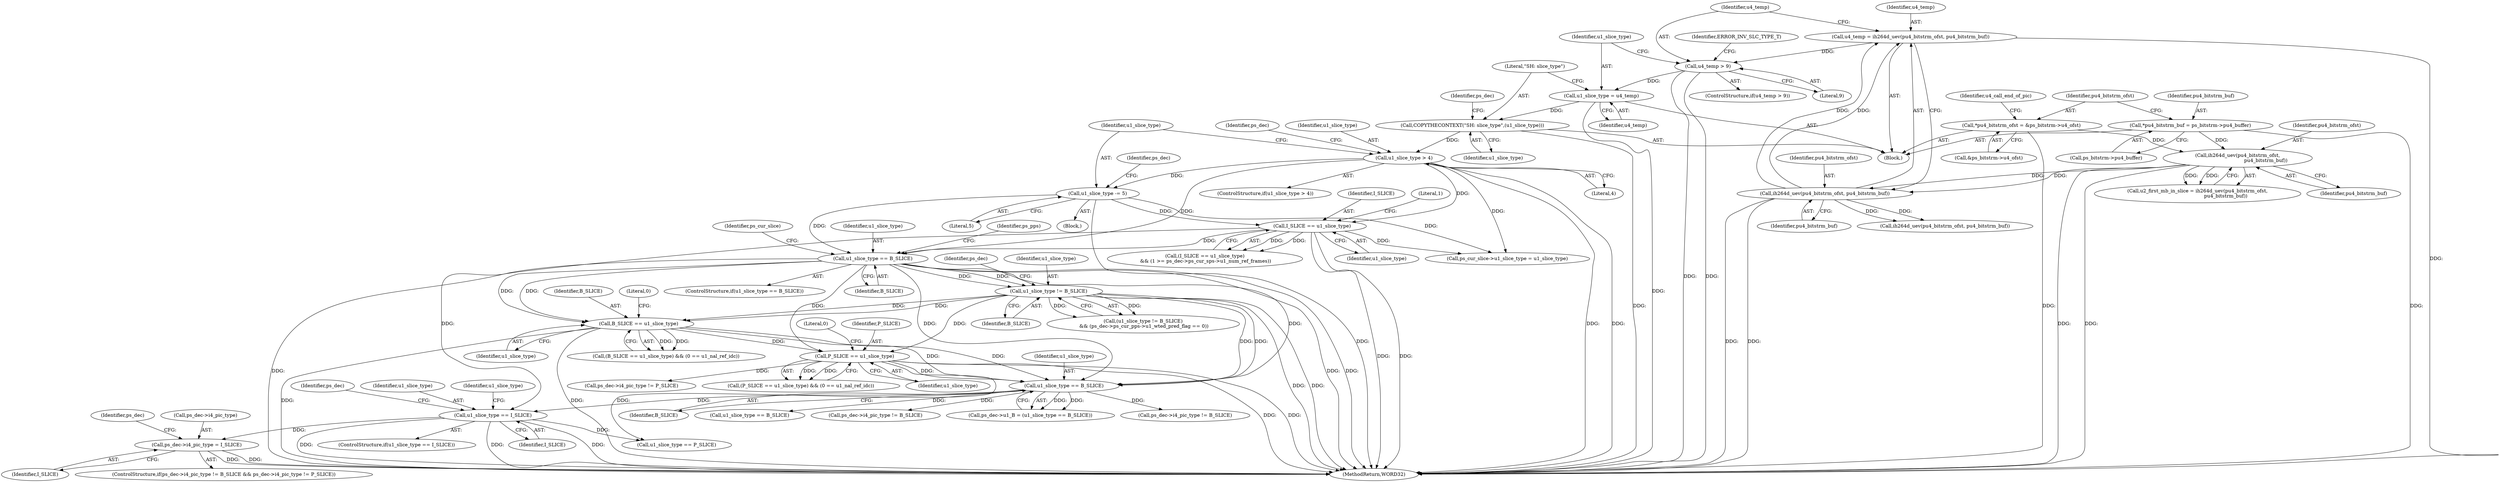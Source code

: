 digraph "0_Android_494561291a503840f385fbcd11d9bc5f4dc502b8_2@pointer" {
"1002396" [label="(Call,ps_dec->i4_pic_type = I_SLICE)"];
"1002368" [label="(Call,u1_slice_type == I_SLICE)"];
"1002254" [label="(Call,u1_slice_type == B_SLICE)"];
"1001811" [label="(Call,P_SLICE == u1_slice_type)"];
"1001720" [label="(Call,u1_slice_type != B_SLICE)"];
"1001497" [label="(Call,u1_slice_type == B_SLICE)"];
"1000300" [label="(Call,u1_slice_type -= 5)"];
"1000296" [label="(Call,u1_slice_type > 4)"];
"1000287" [label="(Call,COPYTHECONTEXT(\"SH: slice_type\",(u1_slice_type)))"];
"1000284" [label="(Call,u1_slice_type = u4_temp)"];
"1000279" [label="(Call,u4_temp > 9)"];
"1000273" [label="(Call,u4_temp = ih264d_uev(pu4_bitstrm_ofst, pu4_bitstrm_buf))"];
"1000275" [label="(Call,ih264d_uev(pu4_bitstrm_ofst, pu4_bitstrm_buf))"];
"1000235" [label="(Call,ih264d_uev(pu4_bitstrm_ofst,\n                                     pu4_bitstrm_buf))"];
"1000207" [label="(Call,*pu4_bitstrm_ofst = &ps_bitstrm->u4_ofst)"];
"1000201" [label="(Call,*pu4_bitstrm_buf = ps_bitstrm->pu4_buffer)"];
"1000345" [label="(Call,I_SLICE == u1_slice_type)"];
"1001796" [label="(Call,B_SLICE == u1_slice_type)"];
"1001498" [label="(Identifier,u1_slice_type)"];
"1000288" [label="(Literal,\"SH: slice_type\")"];
"1001496" [label="(ControlStructure,if(u1_slice_type == B_SLICE))"];
"1002391" [label="(Call,ps_dec->i4_pic_type != P_SLICE)"];
"1000298" [label="(Literal,4)"];
"1000224" [label="(Identifier,u4_call_end_of_pic)"];
"1002370" [label="(Identifier,I_SLICE)"];
"1002368" [label="(Call,u1_slice_type == I_SLICE)"];
"1001810" [label="(Call,(P_SLICE == u1_slice_type) && (0 == u1_nal_ref_idc))"];
"1001796" [label="(Call,B_SLICE == u1_slice_type)"];
"1000285" [label="(Identifier,u1_slice_type)"];
"1002256" [label="(Identifier,B_SLICE)"];
"1000292" [label="(Identifier,ps_dec)"];
"1000284" [label="(Call,u1_slice_type = u4_temp)"];
"1002437" [label="(Call,u1_slice_type == B_SLICE)"];
"1000302" [label="(Literal,5)"];
"1000274" [label="(Identifier,u4_temp)"];
"1000299" [label="(Block,)"];
"1002386" [label="(Call,ps_dec->i4_pic_type != B_SLICE)"];
"1000279" [label="(Call,u4_temp > 9)"];
"1001549" [label="(Identifier,ps_pps)"];
"1002400" [label="(Identifier,I_SLICE)"];
"1000283" [label="(Identifier,ERROR_INV_SLC_TYPE_T)"];
"1000164" [label="(Block,)"];
"1000201" [label="(Call,*pu4_bitstrm_buf = ps_bitstrm->pu4_buffer)"];
"1002396" [label="(Call,ps_dec->i4_pic_type = I_SLICE)"];
"1000233" [label="(Call,u2_first_mb_in_slice = ih264d_uev(pu4_bitstrm_ofst,\n                                     pu4_bitstrm_buf))"];
"1002250" [label="(Call,ps_dec->u1_B = (u1_slice_type == B_SLICE))"];
"1001499" [label="(Identifier,B_SLICE)"];
"1001795" [label="(Call,(B_SLICE == u1_slice_type) && (0 == u1_nal_ref_idc))"];
"1000346" [label="(Identifier,I_SLICE)"];
"1001811" [label="(Call,P_SLICE == u1_slice_type)"];
"1000276" [label="(Identifier,pu4_bitstrm_ofst)"];
"1000202" [label="(Identifier,pu4_bitstrm_buf)"];
"1000295" [label="(ControlStructure,if(u1_slice_type > 4))"];
"1000209" [label="(Call,&ps_bitstrm->u4_ofst)"];
"1000301" [label="(Identifier,u1_slice_type)"];
"1002367" [label="(ControlStructure,if(u1_slice_type == I_SLICE))"];
"1000345" [label="(Call,I_SLICE == u1_slice_type)"];
"1002397" [label="(Call,ps_dec->i4_pic_type)"];
"1001722" [label="(Identifier,B_SLICE)"];
"1002384" [label="(ControlStructure,if(ps_dec->i4_pic_type != B_SLICE && ps_dec->i4_pic_type != P_SLICE))"];
"1001721" [label="(Identifier,u1_slice_type)"];
"1001812" [label="(Identifier,P_SLICE)"];
"1000281" [label="(Literal,9)"];
"1000278" [label="(ControlStructure,if(u4_temp > 9))"];
"1002404" [label="(Identifier,u1_slice_type)"];
"1000286" [label="(Identifier,u4_temp)"];
"1002375" [label="(Identifier,ps_dec)"];
"1001503" [label="(Identifier,ps_cur_slice)"];
"1001798" [label="(Identifier,u1_slice_type)"];
"1002369" [label="(Identifier,u1_slice_type)"];
"1002403" [label="(Call,u1_slice_type == P_SLICE)"];
"1000305" [label="(Identifier,ps_dec)"];
"1001800" [label="(Literal,0)"];
"1002255" [label="(Identifier,u1_slice_type)"];
"1000296" [label="(Call,u1_slice_type > 4)"];
"1000236" [label="(Identifier,pu4_bitstrm_ofst)"];
"1000207" [label="(Call,*pu4_bitstrm_ofst = &ps_bitstrm->u4_ofst)"];
"1000273" [label="(Call,u4_temp = ih264d_uev(pu4_bitstrm_ofst, pu4_bitstrm_buf))"];
"1001726" [label="(Identifier,ps_dec)"];
"1000297" [label="(Identifier,u1_slice_type)"];
"1000277" [label="(Identifier,pu4_bitstrm_buf)"];
"1000347" [label="(Identifier,u1_slice_type)"];
"1001797" [label="(Identifier,B_SLICE)"];
"1001813" [label="(Identifier,u1_slice_type)"];
"1002468" [label="(Identifier,ps_dec)"];
"1002425" [label="(Call,ps_dec->i4_pic_type != B_SLICE)"];
"1000344" [label="(Call,(I_SLICE == u1_slice_type)\n && (1 >= ps_dec->ps_cur_sps->u1_num_ref_frames))"];
"1000235" [label="(Call,ih264d_uev(pu4_bitstrm_ofst,\n                                     pu4_bitstrm_buf))"];
"1000280" [label="(Identifier,u4_temp)"];
"1001719" [label="(Call,(u1_slice_type != B_SLICE)\n && (ps_dec->ps_cur_pps->u1_wted_pred_flag == 0))"];
"1001720" [label="(Call,u1_slice_type != B_SLICE)"];
"1000287" [label="(Call,COPYTHECONTEXT(\"SH: slice_type\",(u1_slice_type)))"];
"1000237" [label="(Identifier,pu4_bitstrm_buf)"];
"1000289" [label="(Identifier,u1_slice_type)"];
"1001497" [label="(Call,u1_slice_type == B_SLICE)"];
"1000349" [label="(Literal,1)"];
"1000416" [label="(Call,ih264d_uev(pu4_bitstrm_ofst, pu4_bitstrm_buf))"];
"1002544" [label="(MethodReturn,WORD32)"];
"1001815" [label="(Literal,0)"];
"1000300" [label="(Call,u1_slice_type -= 5)"];
"1001447" [label="(Call,ps_cur_slice->u1_slice_type = u1_slice_type)"];
"1000208" [label="(Identifier,pu4_bitstrm_ofst)"];
"1000275" [label="(Call,ih264d_uev(pu4_bitstrm_ofst, pu4_bitstrm_buf))"];
"1000203" [label="(Call,ps_bitstrm->pu4_buffer)"];
"1000314" [label="(Identifier,ps_dec)"];
"1002254" [label="(Call,u1_slice_type == B_SLICE)"];
"1002396" -> "1002384"  [label="AST: "];
"1002396" -> "1002400"  [label="CFG: "];
"1002397" -> "1002396"  [label="AST: "];
"1002400" -> "1002396"  [label="AST: "];
"1002468" -> "1002396"  [label="CFG: "];
"1002396" -> "1002544"  [label="DDG: "];
"1002396" -> "1002544"  [label="DDG: "];
"1002368" -> "1002396"  [label="DDG: "];
"1002368" -> "1002367"  [label="AST: "];
"1002368" -> "1002370"  [label="CFG: "];
"1002369" -> "1002368"  [label="AST: "];
"1002370" -> "1002368"  [label="AST: "];
"1002375" -> "1002368"  [label="CFG: "];
"1002404" -> "1002368"  [label="CFG: "];
"1002368" -> "1002544"  [label="DDG: "];
"1002368" -> "1002544"  [label="DDG: "];
"1002368" -> "1002544"  [label="DDG: "];
"1002254" -> "1002368"  [label="DDG: "];
"1000345" -> "1002368"  [label="DDG: "];
"1002368" -> "1002403"  [label="DDG: "];
"1002254" -> "1002250"  [label="AST: "];
"1002254" -> "1002256"  [label="CFG: "];
"1002255" -> "1002254"  [label="AST: "];
"1002256" -> "1002254"  [label="AST: "];
"1002250" -> "1002254"  [label="CFG: "];
"1002254" -> "1002250"  [label="DDG: "];
"1002254" -> "1002250"  [label="DDG: "];
"1001811" -> "1002254"  [label="DDG: "];
"1001720" -> "1002254"  [label="DDG: "];
"1001720" -> "1002254"  [label="DDG: "];
"1001796" -> "1002254"  [label="DDG: "];
"1001796" -> "1002254"  [label="DDG: "];
"1001497" -> "1002254"  [label="DDG: "];
"1001497" -> "1002254"  [label="DDG: "];
"1002254" -> "1002386"  [label="DDG: "];
"1002254" -> "1002425"  [label="DDG: "];
"1002254" -> "1002437"  [label="DDG: "];
"1001811" -> "1001810"  [label="AST: "];
"1001811" -> "1001813"  [label="CFG: "];
"1001812" -> "1001811"  [label="AST: "];
"1001813" -> "1001811"  [label="AST: "];
"1001815" -> "1001811"  [label="CFG: "];
"1001810" -> "1001811"  [label="CFG: "];
"1001811" -> "1002544"  [label="DDG: "];
"1001811" -> "1002544"  [label="DDG: "];
"1001811" -> "1001810"  [label="DDG: "];
"1001811" -> "1001810"  [label="DDG: "];
"1001720" -> "1001811"  [label="DDG: "];
"1001796" -> "1001811"  [label="DDG: "];
"1001497" -> "1001811"  [label="DDG: "];
"1001811" -> "1002391"  [label="DDG: "];
"1001811" -> "1002403"  [label="DDG: "];
"1001720" -> "1001719"  [label="AST: "];
"1001720" -> "1001722"  [label="CFG: "];
"1001721" -> "1001720"  [label="AST: "];
"1001722" -> "1001720"  [label="AST: "];
"1001726" -> "1001720"  [label="CFG: "];
"1001719" -> "1001720"  [label="CFG: "];
"1001720" -> "1002544"  [label="DDG: "];
"1001720" -> "1002544"  [label="DDG: "];
"1001720" -> "1001719"  [label="DDG: "];
"1001720" -> "1001719"  [label="DDG: "];
"1001497" -> "1001720"  [label="DDG: "];
"1001497" -> "1001720"  [label="DDG: "];
"1001720" -> "1001796"  [label="DDG: "];
"1001720" -> "1001796"  [label="DDG: "];
"1001497" -> "1001496"  [label="AST: "];
"1001497" -> "1001499"  [label="CFG: "];
"1001498" -> "1001497"  [label="AST: "];
"1001499" -> "1001497"  [label="AST: "];
"1001503" -> "1001497"  [label="CFG: "];
"1001549" -> "1001497"  [label="CFG: "];
"1001497" -> "1002544"  [label="DDG: "];
"1001497" -> "1002544"  [label="DDG: "];
"1001497" -> "1002544"  [label="DDG: "];
"1000300" -> "1001497"  [label="DDG: "];
"1000345" -> "1001497"  [label="DDG: "];
"1000296" -> "1001497"  [label="DDG: "];
"1001497" -> "1001796"  [label="DDG: "];
"1001497" -> "1001796"  [label="DDG: "];
"1000300" -> "1000299"  [label="AST: "];
"1000300" -> "1000302"  [label="CFG: "];
"1000301" -> "1000300"  [label="AST: "];
"1000302" -> "1000300"  [label="AST: "];
"1000305" -> "1000300"  [label="CFG: "];
"1000300" -> "1002544"  [label="DDG: "];
"1000296" -> "1000300"  [label="DDG: "];
"1000300" -> "1000345"  [label="DDG: "];
"1000300" -> "1001447"  [label="DDG: "];
"1000296" -> "1000295"  [label="AST: "];
"1000296" -> "1000298"  [label="CFG: "];
"1000297" -> "1000296"  [label="AST: "];
"1000298" -> "1000296"  [label="AST: "];
"1000301" -> "1000296"  [label="CFG: "];
"1000314" -> "1000296"  [label="CFG: "];
"1000296" -> "1002544"  [label="DDG: "];
"1000296" -> "1002544"  [label="DDG: "];
"1000287" -> "1000296"  [label="DDG: "];
"1000296" -> "1000345"  [label="DDG: "];
"1000296" -> "1001447"  [label="DDG: "];
"1000287" -> "1000164"  [label="AST: "];
"1000287" -> "1000289"  [label="CFG: "];
"1000288" -> "1000287"  [label="AST: "];
"1000289" -> "1000287"  [label="AST: "];
"1000292" -> "1000287"  [label="CFG: "];
"1000287" -> "1002544"  [label="DDG: "];
"1000284" -> "1000287"  [label="DDG: "];
"1000284" -> "1000164"  [label="AST: "];
"1000284" -> "1000286"  [label="CFG: "];
"1000285" -> "1000284"  [label="AST: "];
"1000286" -> "1000284"  [label="AST: "];
"1000288" -> "1000284"  [label="CFG: "];
"1000284" -> "1002544"  [label="DDG: "];
"1000279" -> "1000284"  [label="DDG: "];
"1000279" -> "1000278"  [label="AST: "];
"1000279" -> "1000281"  [label="CFG: "];
"1000280" -> "1000279"  [label="AST: "];
"1000281" -> "1000279"  [label="AST: "];
"1000283" -> "1000279"  [label="CFG: "];
"1000285" -> "1000279"  [label="CFG: "];
"1000279" -> "1002544"  [label="DDG: "];
"1000279" -> "1002544"  [label="DDG: "];
"1000273" -> "1000279"  [label="DDG: "];
"1000273" -> "1000164"  [label="AST: "];
"1000273" -> "1000275"  [label="CFG: "];
"1000274" -> "1000273"  [label="AST: "];
"1000275" -> "1000273"  [label="AST: "];
"1000280" -> "1000273"  [label="CFG: "];
"1000273" -> "1002544"  [label="DDG: "];
"1000275" -> "1000273"  [label="DDG: "];
"1000275" -> "1000273"  [label="DDG: "];
"1000275" -> "1000277"  [label="CFG: "];
"1000276" -> "1000275"  [label="AST: "];
"1000277" -> "1000275"  [label="AST: "];
"1000275" -> "1002544"  [label="DDG: "];
"1000275" -> "1002544"  [label="DDG: "];
"1000235" -> "1000275"  [label="DDG: "];
"1000235" -> "1000275"  [label="DDG: "];
"1000275" -> "1000416"  [label="DDG: "];
"1000275" -> "1000416"  [label="DDG: "];
"1000235" -> "1000233"  [label="AST: "];
"1000235" -> "1000237"  [label="CFG: "];
"1000236" -> "1000235"  [label="AST: "];
"1000237" -> "1000235"  [label="AST: "];
"1000233" -> "1000235"  [label="CFG: "];
"1000235" -> "1002544"  [label="DDG: "];
"1000235" -> "1002544"  [label="DDG: "];
"1000235" -> "1000233"  [label="DDG: "];
"1000235" -> "1000233"  [label="DDG: "];
"1000207" -> "1000235"  [label="DDG: "];
"1000201" -> "1000235"  [label="DDG: "];
"1000207" -> "1000164"  [label="AST: "];
"1000207" -> "1000209"  [label="CFG: "];
"1000208" -> "1000207"  [label="AST: "];
"1000209" -> "1000207"  [label="AST: "];
"1000224" -> "1000207"  [label="CFG: "];
"1000207" -> "1002544"  [label="DDG: "];
"1000201" -> "1000164"  [label="AST: "];
"1000201" -> "1000203"  [label="CFG: "];
"1000202" -> "1000201"  [label="AST: "];
"1000203" -> "1000201"  [label="AST: "];
"1000208" -> "1000201"  [label="CFG: "];
"1000201" -> "1002544"  [label="DDG: "];
"1000345" -> "1000344"  [label="AST: "];
"1000345" -> "1000347"  [label="CFG: "];
"1000346" -> "1000345"  [label="AST: "];
"1000347" -> "1000345"  [label="AST: "];
"1000349" -> "1000345"  [label="CFG: "];
"1000344" -> "1000345"  [label="CFG: "];
"1000345" -> "1002544"  [label="DDG: "];
"1000345" -> "1002544"  [label="DDG: "];
"1000345" -> "1000344"  [label="DDG: "];
"1000345" -> "1000344"  [label="DDG: "];
"1000345" -> "1001447"  [label="DDG: "];
"1001796" -> "1001795"  [label="AST: "];
"1001796" -> "1001798"  [label="CFG: "];
"1001797" -> "1001796"  [label="AST: "];
"1001798" -> "1001796"  [label="AST: "];
"1001800" -> "1001796"  [label="CFG: "];
"1001795" -> "1001796"  [label="CFG: "];
"1001796" -> "1002544"  [label="DDG: "];
"1001796" -> "1002544"  [label="DDG: "];
"1001796" -> "1001795"  [label="DDG: "];
"1001796" -> "1001795"  [label="DDG: "];
}
